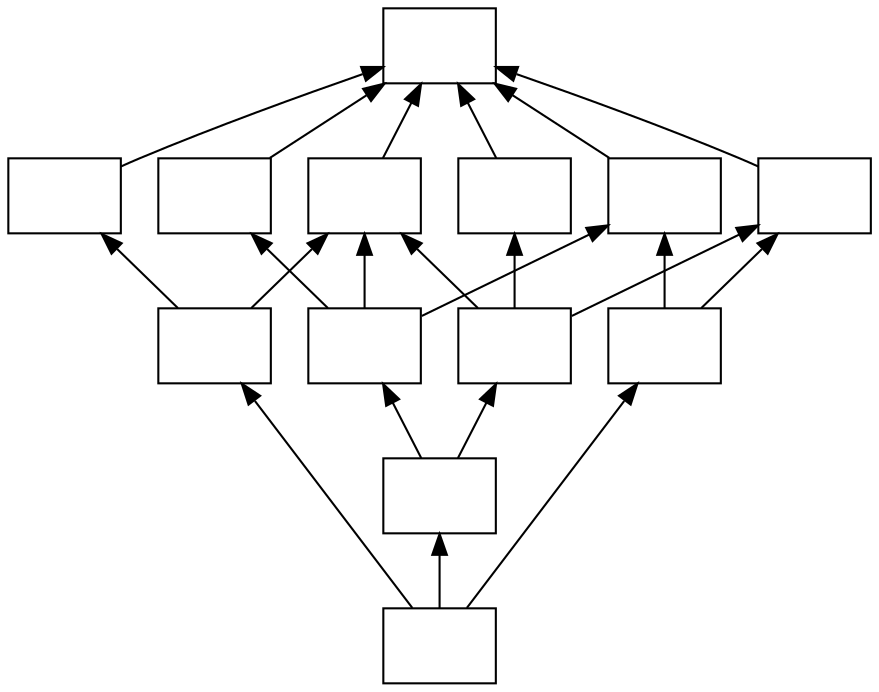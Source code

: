 strict digraph G {
	graph [bb="0,0,414,324"];
	node [label="\N"];
	1	 [fixedsize=true,
		height=0.5,
		image="/Users/sahil1105/Documents/git/ASP/Query Analysis/3hop_all_patterns_new/pw_1.png",
		imagescale=true,
		label=" ",
		pos="207,306",
		shape=box,
		width=0.75];
	2	 [fixedsize=true,
		height=0.5,
		image="/Users/sahil1105/Documents/git/ASP/Query Analysis/3hop_all_patterns_new/pw_2.png",
		imagescale=true,
		label=" ",
		pos="171,234",
		shape=box,
		width=0.75];
	1 -> 2	 [dir=back,
		pos="s,197.92,287.83 193.35,278.7 188.96,269.92 184.2,260.4 180.21,252.41"];
	3	 [fixedsize=true,
		height=0.5,
		image="/Users/sahil1105/Documents/git/ASP/Query Analysis/3hop_all_patterns_new/pw_3.png",
		imagescale=true,
		label=" ",
		pos="243,234",
		shape=box,
		width=0.75];
	1 -> 3	 [dir=back,
		pos="s,216.08,287.83 220.65,278.7 225.04,269.92 229.8,260.4 233.79,252.41"];
	4	 [fixedsize=true,
		height=0.5,
		image="/Users/sahil1105/Documents/git/ASP/Query Analysis/3hop_all_patterns_new/pw_4.png",
		imagescale=true,
		label=" ",
		pos="27,234",
		shape=box,
		width=0.75];
	1 -> 4	 [dir=back,
		pos="s,179.86,296.78 170.42,293.48 141.06,283.14 98.951,267.68 63,252 60.182,250.77 57.269,249.43 54.377,248.06"];
	6	 [fixedsize=true,
		height=0.5,
		image="/Users/sahil1105/Documents/git/ASP/Query Analysis/3hop_all_patterns_new/pw_6.png",
		imagescale=true,
		label=" ",
		pos="99,234",
		shape=box,
		width=0.75];
	1 -> 6	 [dir=back,
		pos="s,179.75,287.83 171.37,282.25 156.68,272.45 139.93,261.29 126.24,252.16"];
	8	 [fixedsize=true,
		height=0.5,
		image="/Users/sahil1105/Documents/git/ASP/Query Analysis/3hop_all_patterns_new/pw_8.png",
		imagescale=true,
		label=" ",
		pos="315,234",
		shape=box,
		width=0.75];
	1 -> 8	 [dir=back,
		pos="s,234.25,287.83 242.63,282.25 257.32,272.45 274.07,261.29 287.76,252.16"];
	11	 [fixedsize=true,
		height=0.5,
		image="/Users/sahil1105/Documents/git/ASP/Query Analysis/3hop_all_patterns_new/pw_11.png",
		imagescale=true,
		label=" ",
		pos="387,234",
		shape=box,
		width=0.75];
	1 -> 11	 [dir=back,
		pos="s,234.14,296.78 243.58,293.48 272.94,283.14 315.05,267.68 351,252 353.82,250.77 356.73,249.43 359.62,248.06"];
	5	 [fixedsize=true,
		height=0.5,
		image="/Users/sahil1105/Documents/git/ASP/Query Analysis/3hop_all_patterns_new/pw_5.png",
		imagescale=true,
		label=" ",
		pos="171,162",
		shape=box,
		width=0.75];
	2 -> 5	 [dir=back,
		pos="s,171,215.83 171,205.57 171,197.11 171,188.06 171,180.41"];
	3 -> 5	 [dir=back,
		pos="s,224.83,215.83 217.65,208.65 208.34,199.34 197.99,188.99 189.41,180.41"];
	10	 [fixedsize=true,
		height=0.5,
		image="/Users/sahil1105/Documents/git/ASP/Query Analysis/3hop_all_patterns_new/pw_10.png",
		imagescale=true,
		label=" ",
		pos="243,162",
		shape=box,
		width=0.75];
	3 -> 10	 [dir=back,
		pos="s,243,215.83 243,205.57 243,197.11 243,188.06 243,180.41"];
	12	 [fixedsize=true,
		height=0.5,
		image="/Users/sahil1105/Documents/git/ASP/Query Analysis/3hop_all_patterns_new/pw_12.png",
		imagescale=true,
		label=" ",
		pos="315,162",
		shape=box,
		width=0.75];
	3 -> 12	 [dir=back,
		pos="s,261.17,215.83 268.35,208.65 277.66,199.34 288.01,188.99 296.59,180.41"];
	4 -> 5	 [dir=back,
		pos="s,54.085,220.46 63.228,215.89 88.157,203.42 120.76,187.12 143.55,175.73"];
	7	 [fixedsize=true,
		height=0.5,
		image="/Users/sahil1105/Documents/git/ASP/Query Analysis/3hop_all_patterns_new/pw_7.png",
		imagescale=true,
		label=" ",
		pos="99,162",
		shape=box,
		width=0.75];
	4 -> 7	 [dir=back,
		pos="s,45.169,215.83 52.354,208.65 61.659,199.34 72.006,188.99 80.587,180.41"];
	9	 [fixedsize=true,
		height=0.5,
		image="/Users/sahil1105/Documents/git/ASP/Query Analysis/3hop_all_patterns_new/pw_9.png",
		imagescale=true,
		label=" ",
		pos="207,90",
		shape=box,
		width=0.75];
	5 -> 9	 [dir=back,
		pos="s,180.08,143.83 184.65,134.7 189.04,125.92 193.8,116.4 197.79,108.41"];
	6 -> 7	 [dir=back,
		pos="s,99,215.83 99,205.57 99,197.11 99,188.06 99,180.41"];
	6 -> 10	 [dir=back,
		pos="s,126.09,220.46 135.23,215.89 160.16,203.42 192.76,187.12 215.55,175.73"];
	13	 [fixedsize=true,
		height=0.5,
		image="/Users/sahil1105/Documents/git/ASP/Query Analysis/3hop_all_patterns_new/pw_13.png",
		imagescale=true,
		label=" ",
		pos="207,18",
		shape=box,
		width=0.75];
	7 -> 13	 [dir=back,
		pos="s,112.68,143.76 118.7,135.74 140.36,106.85 174.59,61.22 193.43,36.09"];
	8 -> 10	 [dir=back,
		pos="s,296.83,215.83 289.65,208.65 280.34,199.34 269.99,188.99 261.41,180.41"];
	9 -> 13	 [dir=back,
		pos="s,207,71.831 207,61.573 207,53.108 207,44.059 207,36.413"];
	10 -> 9	 [dir=back,
		pos="s,233.92,143.83 229.35,134.7 224.96,125.92 220.2,116.4 216.21,108.41"];
	11 -> 12	 [dir=back,
		pos="s,368.83,215.83 361.65,208.65 352.34,199.34 341.99,188.99 333.41,180.41"];
	12 -> 13	 [dir=back,
		pos="s,301.32,143.76 295.3,135.74 273.64,106.85 239.41,61.22 220.57,36.09"];
}
